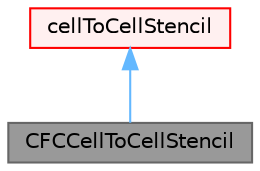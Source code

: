 digraph "CFCCellToCellStencil"
{
 // LATEX_PDF_SIZE
  bgcolor="transparent";
  edge [fontname=Helvetica,fontsize=10,labelfontname=Helvetica,labelfontsize=10];
  node [fontname=Helvetica,fontsize=10,shape=box,height=0.2,width=0.4];
  Node1 [id="Node000001",label="CFCCellToCellStencil",height=0.2,width=0.4,color="gray40", fillcolor="grey60", style="filled", fontcolor="black",tooltip=" "];
  Node2 -> Node1 [id="edge1_Node000001_Node000002",dir="back",color="steelblue1",style="solid",tooltip=" "];
  Node2 [id="Node000002",label="cellToCellStencil",height=0.2,width=0.4,color="red", fillcolor="#FFF0F0", style="filled",URL="$classFoam_1_1cellToCellStencil.html",tooltip="baseclass for extended cell centred addressing. Contains per cell a list of neighbouring cells and/or..."];
}
